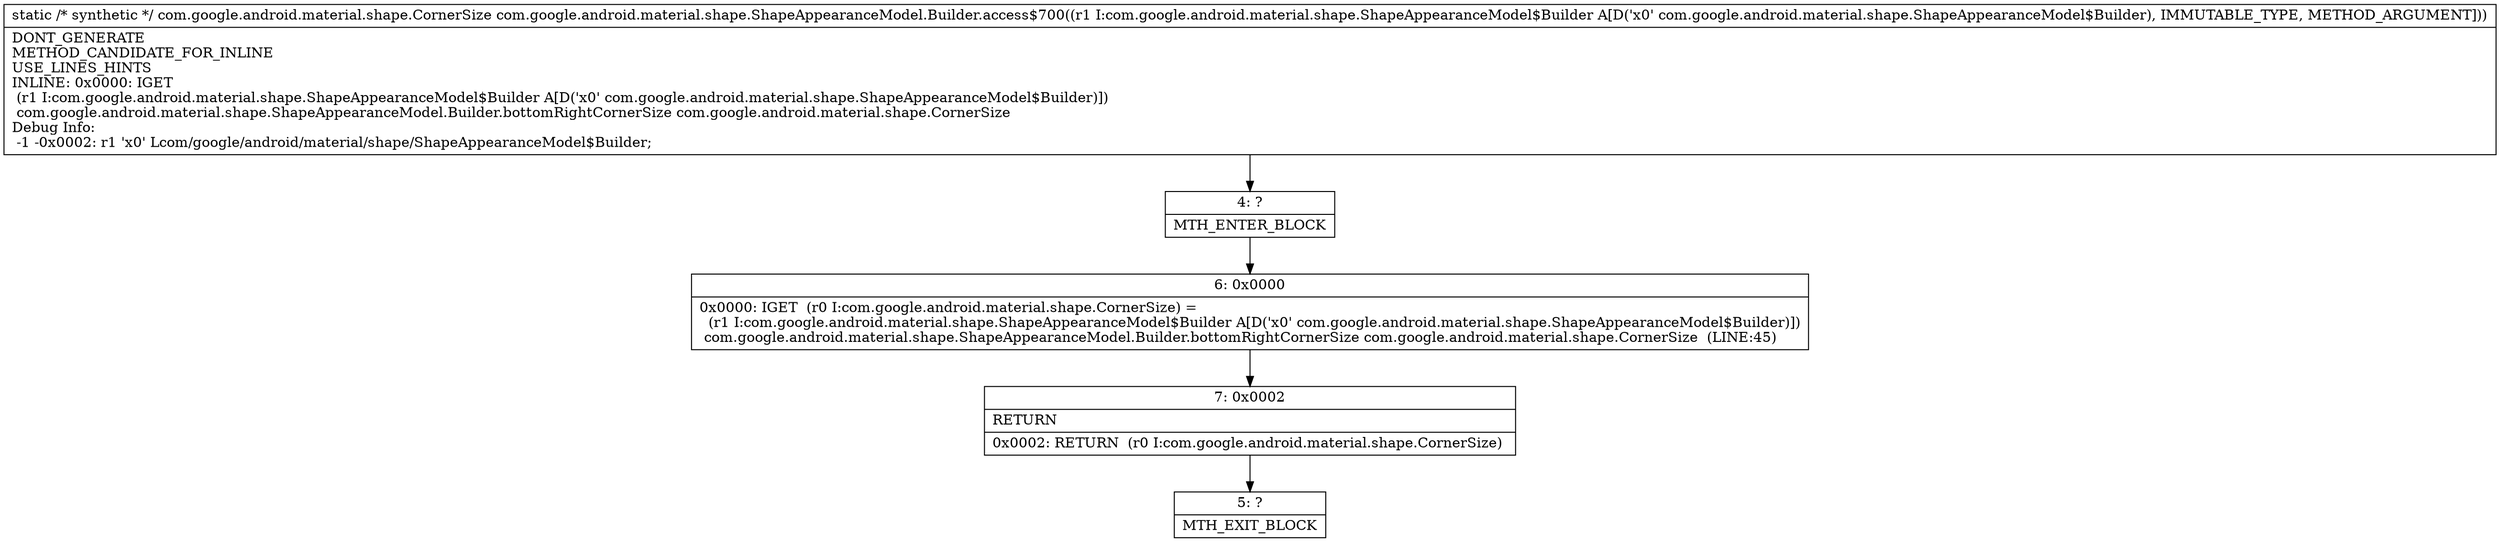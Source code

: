 digraph "CFG forcom.google.android.material.shape.ShapeAppearanceModel.Builder.access$700(Lcom\/google\/android\/material\/shape\/ShapeAppearanceModel$Builder;)Lcom\/google\/android\/material\/shape\/CornerSize;" {
Node_4 [shape=record,label="{4\:\ ?|MTH_ENTER_BLOCK\l}"];
Node_6 [shape=record,label="{6\:\ 0x0000|0x0000: IGET  (r0 I:com.google.android.material.shape.CornerSize) = \l  (r1 I:com.google.android.material.shape.ShapeAppearanceModel$Builder A[D('x0' com.google.android.material.shape.ShapeAppearanceModel$Builder)])\l com.google.android.material.shape.ShapeAppearanceModel.Builder.bottomRightCornerSize com.google.android.material.shape.CornerSize  (LINE:45)\l}"];
Node_7 [shape=record,label="{7\:\ 0x0002|RETURN\l|0x0002: RETURN  (r0 I:com.google.android.material.shape.CornerSize) \l}"];
Node_5 [shape=record,label="{5\:\ ?|MTH_EXIT_BLOCK\l}"];
MethodNode[shape=record,label="{static \/* synthetic *\/ com.google.android.material.shape.CornerSize com.google.android.material.shape.ShapeAppearanceModel.Builder.access$700((r1 I:com.google.android.material.shape.ShapeAppearanceModel$Builder A[D('x0' com.google.android.material.shape.ShapeAppearanceModel$Builder), IMMUTABLE_TYPE, METHOD_ARGUMENT]))  | DONT_GENERATE\lMETHOD_CANDIDATE_FOR_INLINE\lUSE_LINES_HINTS\lINLINE: 0x0000: IGET  \l  (r1 I:com.google.android.material.shape.ShapeAppearanceModel$Builder A[D('x0' com.google.android.material.shape.ShapeAppearanceModel$Builder)])\l com.google.android.material.shape.ShapeAppearanceModel.Builder.bottomRightCornerSize com.google.android.material.shape.CornerSize\lDebug Info:\l  \-1 \-0x0002: r1 'x0' Lcom\/google\/android\/material\/shape\/ShapeAppearanceModel$Builder;\l}"];
MethodNode -> Node_4;Node_4 -> Node_6;
Node_6 -> Node_7;
Node_7 -> Node_5;
}

